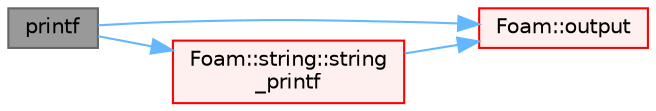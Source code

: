 digraph "printf"
{
 // LATEX_PDF_SIZE
  bgcolor="transparent";
  edge [fontname=Helvetica,fontsize=10,labelfontname=Helvetica,labelfontsize=10];
  node [fontname=Helvetica,fontsize=10,shape=box,height=0.2,width=0.4];
  rankdir="LR";
  Node1 [id="Node000001",label="printf",height=0.2,width=0.4,color="gray40", fillcolor="grey60", style="filled", fontcolor="black",tooltip=" "];
  Node1 -> Node2 [id="edge1_Node000001_Node000002",color="steelblue1",style="solid",tooltip=" "];
  Node2 [id="Node000002",label="Foam::output",height=0.2,width=0.4,color="red", fillcolor="#FFF0F0", style="filled",URL="$namespaceFoam.html#aa5b4d7ceebbce31ef401f61fade6634f",tooltip=" "];
  Node1 -> Node6 [id="edge2_Node000001_Node000006",color="steelblue1",style="solid",tooltip=" "];
  Node6 [id="Node000006",label="Foam::string::string\l_printf",height=0.2,width=0.4,color="red", fillcolor="#FFF0F0", style="filled",URL="$classFoam_1_1string.html#adf4de35ec5ba1a92d0149373b852307e",tooltip=" "];
  Node6 -> Node2 [id="edge3_Node000006_Node000002",color="steelblue1",style="solid",tooltip=" "];
}
